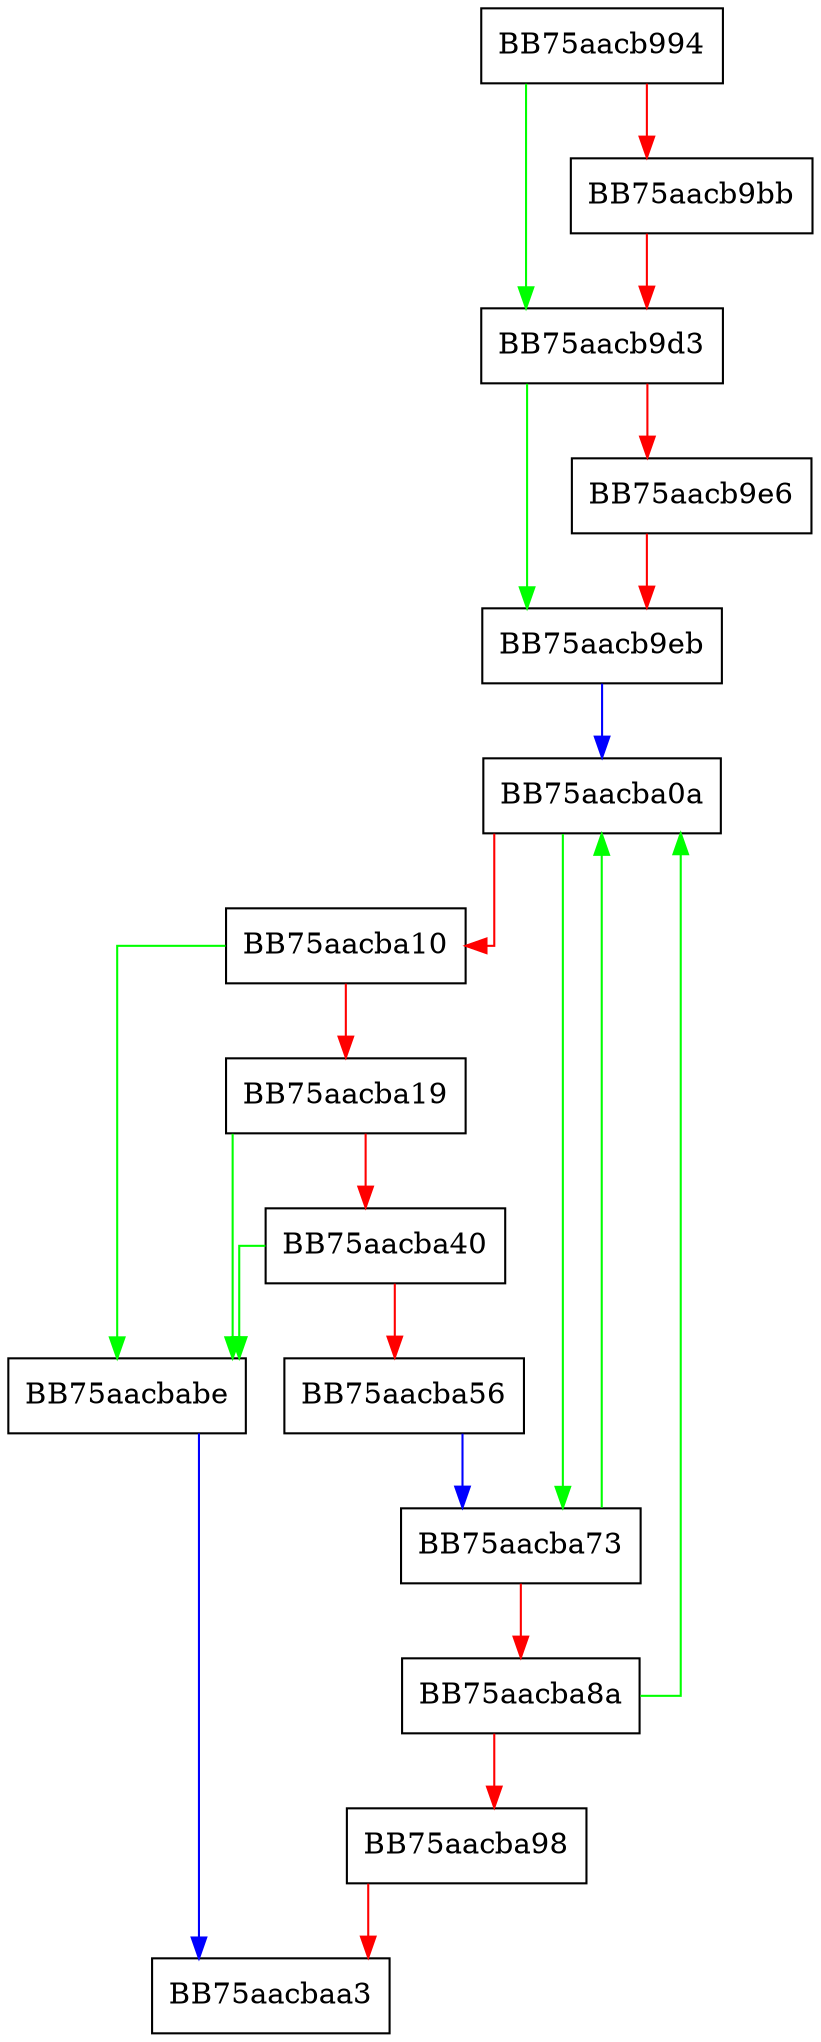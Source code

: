 digraph LRUput {
  node [shape="box"];
  graph [splines=ortho];
  BB75aacb994 -> BB75aacb9d3 [color="green"];
  BB75aacb994 -> BB75aacb9bb [color="red"];
  BB75aacb9bb -> BB75aacb9d3 [color="red"];
  BB75aacb9d3 -> BB75aacb9eb [color="green"];
  BB75aacb9d3 -> BB75aacb9e6 [color="red"];
  BB75aacb9e6 -> BB75aacb9eb [color="red"];
  BB75aacb9eb -> BB75aacba0a [color="blue"];
  BB75aacba0a -> BB75aacba73 [color="green"];
  BB75aacba0a -> BB75aacba10 [color="red"];
  BB75aacba10 -> BB75aacbabe [color="green"];
  BB75aacba10 -> BB75aacba19 [color="red"];
  BB75aacba19 -> BB75aacbabe [color="green"];
  BB75aacba19 -> BB75aacba40 [color="red"];
  BB75aacba40 -> BB75aacbabe [color="green"];
  BB75aacba40 -> BB75aacba56 [color="red"];
  BB75aacba56 -> BB75aacba73 [color="blue"];
  BB75aacba73 -> BB75aacba0a [color="green"];
  BB75aacba73 -> BB75aacba8a [color="red"];
  BB75aacba8a -> BB75aacba0a [color="green"];
  BB75aacba8a -> BB75aacba98 [color="red"];
  BB75aacba98 -> BB75aacbaa3 [color="red"];
  BB75aacbabe -> BB75aacbaa3 [color="blue"];
}